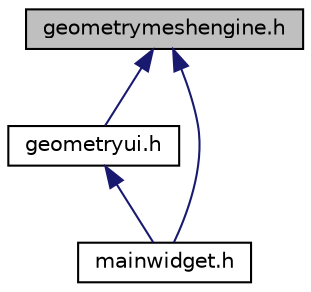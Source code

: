 digraph "geometrymeshengine.h"
{
 // LATEX_PDF_SIZE
  edge [fontname="Helvetica",fontsize="10",labelfontname="Helvetica",labelfontsize="10"];
  node [fontname="Helvetica",fontsize="10",shape=record];
  Node1 [label="geometrymeshengine.h",height=0.2,width=0.4,color="black", fillcolor="grey75", style="filled", fontcolor="black",tooltip="le fichier contient la classe GeometryMeshEngine qui effectue toute les actions en rapport aux mailla..."];
  Node1 -> Node2 [dir="back",color="midnightblue",fontsize="10",style="solid",fontname="Helvetica"];
  Node2 [label="geometryui.h",height=0.2,width=0.4,color="black", fillcolor="white", style="filled",URL="$geometryui_8h.html",tooltip="le fichier contient la classe geometryUI gère les maillage de type BillBoard"];
  Node2 -> Node3 [dir="back",color="midnightblue",fontsize="10",style="solid",fontname="Helvetica"];
  Node3 [label="mainwidget.h",height=0.2,width=0.4,color="black", fillcolor="white", style="filled",URL="$mainwidget_8h.html",tooltip="la classe MainWidget est la classe principale qui contiens le graphe de scène et initialise la confit..."];
  Node1 -> Node3 [dir="back",color="midnightblue",fontsize="10",style="solid",fontname="Helvetica"];
}
